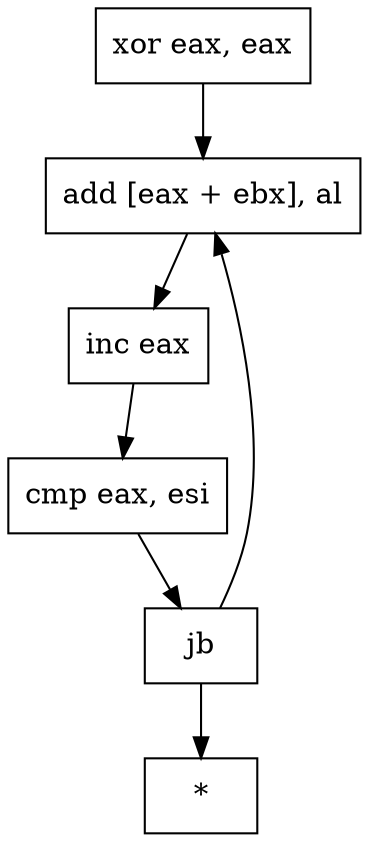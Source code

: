 digraph G{
A [label="xor eax, eax", shape="box", inst="xor eax, eax"]
B [label="add [eax + ebx], al", shape="box", inst="add byte ptr [eax + ebx], al"]
C [label="inc eax", shape="box", inst="inc eax"]
D [label="cmp eax, esi", shape="box", inst="cmp eax, esi"]
E [label="jb", shape="box", inst="jb"]
F [label="*", shape="box", cond=true]

A -> B
B -> C
C -> D
D -> E
E -> F
E -> B
}
